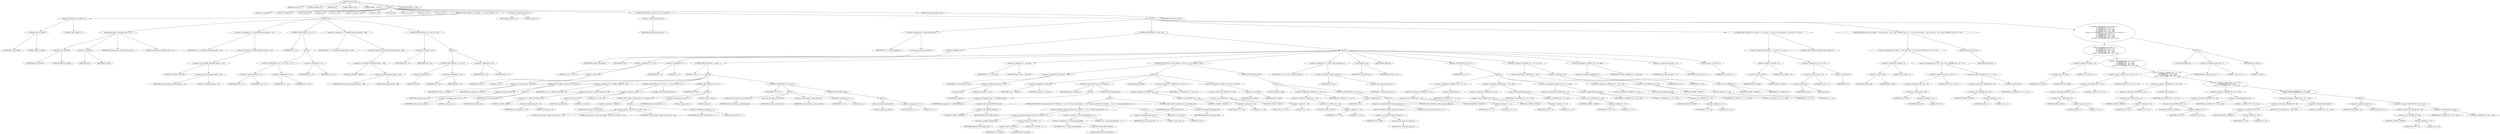 digraph cache_insert {  
"1000112" [label = "(METHOD,cache_insert)" ]
"1000113" [label = "(PARAM,const char *a1)" ]
"1000114" [label = "(PARAM,_DWORD *a2)" ]
"1000115" [label = "(PARAM,int a3)" ]
"1000116" [label = "(PARAM,unsigned int a4)" ]
"1000117" [label = "(PARAM,unsigned __int16 a5)" ]
"1000118" [label = "(BLOCK,,)" ]
"1000119" [label = "(LOCAL,v5: unsigned int)" ]
"1000120" [label = "(LOCAL,v6: unsigned int)" ]
"1000121" [label = "(LOCAL,result: int)" ]
"1000122" [label = "(LOCAL,v8: int)" ]
"1000123" [label = "(LOCAL,v9: int)" ]
"1000124" [label = "(LOCAL,v10: unsigned __int16)" ]
"1000125" [label = "(LOCAL,v11: int)" ]
"1000126" [label = "(LOCAL,v12: int)" ]
"1000127" [label = "(LOCAL,v13: char *)" ]
"1000128" [label = "(LOCAL,v14: char)" ]
"1000129" [label = "(LOCAL,v15: int)" ]
"1000130" [label = "(CONTROL_STRUCTURE,if ( (a5 & 0x980) != 0 ),if ( (a5 & 0x980) != 0 ))" ]
"1000131" [label = "(<operator>.notEquals,(a5 & 0x980) != 0)" ]
"1000132" [label = "(<operator>.and,a5 & 0x980)" ]
"1000133" [label = "(IDENTIFIER,a5,a5 & 0x980)" ]
"1000134" [label = "(LITERAL,0x980,a5 & 0x980)" ]
"1000135" [label = "(LITERAL,0,(a5 & 0x980) != 0)" ]
"1000136" [label = "(BLOCK,,)" ]
"1000137" [label = "(log_query,log_query(a5 | 0x10000, (int)a1, a2, 0))" ]
"1000138" [label = "(<operator>.or,a5 | 0x10000)" ]
"1000139" [label = "(IDENTIFIER,a5,a5 | 0x10000)" ]
"1000140" [label = "(LITERAL,0x10000,a5 | 0x10000)" ]
"1000141" [label = "(<operator>.cast,(int)a1)" ]
"1000142" [label = "(UNKNOWN,int,int)" ]
"1000143" [label = "(IDENTIFIER,a1,(int)a1)" ]
"1000144" [label = "(IDENTIFIER,a2,log_query(a5 | 0x10000, (int)a1, a2, 0))" ]
"1000145" [label = "(LITERAL,0,log_query(a5 | 0x10000, (int)a1, a2, 0))" ]
"1000146" [label = "(<operator>.assignment,v5 = *(_DWORD *)(dnsmasq_daemon + 252))" ]
"1000147" [label = "(IDENTIFIER,v5,v5 = *(_DWORD *)(dnsmasq_daemon + 252))" ]
"1000148" [label = "(<operator>.indirection,*(_DWORD *)(dnsmasq_daemon + 252))" ]
"1000149" [label = "(<operator>.cast,(_DWORD *)(dnsmasq_daemon + 252))" ]
"1000150" [label = "(UNKNOWN,_DWORD *,_DWORD *)" ]
"1000151" [label = "(<operator>.addition,dnsmasq_daemon + 252)" ]
"1000152" [label = "(IDENTIFIER,dnsmasq_daemon,dnsmasq_daemon + 252)" ]
"1000153" [label = "(LITERAL,252,dnsmasq_daemon + 252)" ]
"1000154" [label = "(CONTROL_STRUCTURE,if ( v5 ),if ( v5 ))" ]
"1000155" [label = "(IDENTIFIER,v5,if ( v5 ))" ]
"1000156" [label = "(BLOCK,,)" ]
"1000157" [label = "(CONTROL_STRUCTURE,if ( a4 <= v5 ),if ( a4 <= v5 ))" ]
"1000158" [label = "(<operator>.lessEqualsThan,a4 <= v5)" ]
"1000159" [label = "(IDENTIFIER,a4,a4 <= v5)" ]
"1000160" [label = "(IDENTIFIER,v5,a4 <= v5)" ]
"1000161" [label = "(<operator>.assignment,v5 = a4)" ]
"1000162" [label = "(IDENTIFIER,v5,v5 = a4)" ]
"1000163" [label = "(IDENTIFIER,a4,v5 = a4)" ]
"1000164" [label = "(<operator>.assignment,a4 = v5)" ]
"1000165" [label = "(IDENTIFIER,a4,a4 = v5)" ]
"1000166" [label = "(IDENTIFIER,v5,a4 = v5)" ]
"1000167" [label = "(<operator>.assignment,v6 = *(_DWORD *)(dnsmasq_daemon + 248))" ]
"1000168" [label = "(IDENTIFIER,v6,v6 = *(_DWORD *)(dnsmasq_daemon + 248))" ]
"1000169" [label = "(<operator>.indirection,*(_DWORD *)(dnsmasq_daemon + 248))" ]
"1000170" [label = "(<operator>.cast,(_DWORD *)(dnsmasq_daemon + 248))" ]
"1000171" [label = "(UNKNOWN,_DWORD *,_DWORD *)" ]
"1000172" [label = "(<operator>.addition,dnsmasq_daemon + 248)" ]
"1000173" [label = "(IDENTIFIER,dnsmasq_daemon,dnsmasq_daemon + 248)" ]
"1000174" [label = "(LITERAL,248,dnsmasq_daemon + 248)" ]
"1000175" [label = "(CONTROL_STRUCTURE,if ( a4 < v6 ),if ( a4 < v6 ))" ]
"1000176" [label = "(<operator>.lessThan,a4 < v6)" ]
"1000177" [label = "(IDENTIFIER,a4,a4 < v6)" ]
"1000178" [label = "(IDENTIFIER,v6,a4 < v6)" ]
"1000179" [label = "(BLOCK,,)" ]
"1000180" [label = "(CONTROL_STRUCTURE,if ( !v6 ),if ( !v6 ))" ]
"1000181" [label = "(<operator>.logicalNot,!v6)" ]
"1000182" [label = "(IDENTIFIER,v6,!v6)" ]
"1000183" [label = "(<operator>.assignment,v6 = a4)" ]
"1000184" [label = "(IDENTIFIER,v6,v6 = a4)" ]
"1000185" [label = "(IDENTIFIER,a4,v6 = a4)" ]
"1000186" [label = "(<operator>.assignment,a4 = v6)" ]
"1000187" [label = "(IDENTIFIER,a4,a4 = v6)" ]
"1000188" [label = "(IDENTIFIER,v6,a4 = v6)" ]
"1000189" [label = "(<operator>.assignment,result = 0)" ]
"1000190" [label = "(IDENTIFIER,result,result = 0)" ]
"1000191" [label = "(LITERAL,0,result = 0)" ]
"1000192" [label = "(CONTROL_STRUCTURE,if ( !insert_error ),if ( !insert_error ))" ]
"1000193" [label = "(<operator>.logicalNot,!insert_error)" ]
"1000194" [label = "(IDENTIFIER,insert_error,!insert_error)" ]
"1000195" [label = "(BLOCK,,)" ]
"1000196" [label = "(<operator>.assignment,v8 = cache_scan_free(a5))" ]
"1000197" [label = "(IDENTIFIER,v8,v8 = cache_scan_free(a5))" ]
"1000198" [label = "(cache_scan_free,cache_scan_free(a5))" ]
"1000199" [label = "(IDENTIFIER,a5,cache_scan_free(a5))" ]
"1000200" [label = "(CONTROL_STRUCTURE,if ( !v8 ),if ( !v8 ))" ]
"1000201" [label = "(<operator>.logicalNot,!v8)" ]
"1000202" [label = "(IDENTIFIER,v8,!v8)" ]
"1000203" [label = "(BLOCK,,)" ]
"1000204" [label = "(<operator>.assignment,v15 = a5 & 4)" ]
"1000205" [label = "(IDENTIFIER,v15,v15 = a5 & 4)" ]
"1000206" [label = "(<operator>.and,a5 & 4)" ]
"1000207" [label = "(IDENTIFIER,a5,a5 & 4)" ]
"1000208" [label = "(LITERAL,4,a5 & 4)" ]
"1000209" [label = "(<operator>.assignment,v9 = 0)" ]
"1000210" [label = "(IDENTIFIER,v9,v9 = 0)" ]
"1000211" [label = "(LITERAL,0,v9 = 0)" ]
"1000212" [label = "(CONTROL_STRUCTURE,while ( 1 ),while ( 1 ))" ]
"1000213" [label = "(LITERAL,1,while ( 1 ))" ]
"1000214" [label = "(BLOCK,,)" ]
"1000215" [label = "(<operator>.assignment,result = cache_tail)" ]
"1000216" [label = "(IDENTIFIER,result,result = cache_tail)" ]
"1000217" [label = "(IDENTIFIER,cache_tail,result = cache_tail)" ]
"1000218" [label = "(CONTROL_STRUCTURE,if ( !cache_tail ),if ( !cache_tail ))" ]
"1000219" [label = "(<operator>.logicalNot,!cache_tail)" ]
"1000220" [label = "(IDENTIFIER,cache_tail,!cache_tail)" ]
"1000221" [label = "(BLOCK,,)" ]
"1000222" [label = "(<operator>.assignment,insert_error = 1)" ]
"1000223" [label = "(IDENTIFIER,insert_error,insert_error = 1)" ]
"1000224" [label = "(LITERAL,1,insert_error = 1)" ]
"1000225" [label = "(RETURN,return result;,return result;)" ]
"1000226" [label = "(IDENTIFIER,result,return result;)" ]
"1000227" [label = "(<operator>.assignment,v10 = *(_WORD *)(cache_tail + 36))" ]
"1000228" [label = "(IDENTIFIER,v10,v10 = *(_WORD *)(cache_tail + 36))" ]
"1000229" [label = "(<operator>.indirection,*(_WORD *)(cache_tail + 36))" ]
"1000230" [label = "(<operator>.cast,(_WORD *)(cache_tail + 36))" ]
"1000231" [label = "(UNKNOWN,_WORD *,_WORD *)" ]
"1000232" [label = "(<operator>.addition,cache_tail + 36)" ]
"1000233" [label = "(IDENTIFIER,cache_tail,cache_tail + 36)" ]
"1000234" [label = "(LITERAL,36,cache_tail + 36)" ]
"1000235" [label = "(CONTROL_STRUCTURE,if ( (v10 & 0xC) == 0 ),if ( (v10 & 0xC) == 0 ))" ]
"1000236" [label = "(<operator>.equals,(v10 & 0xC) == 0)" ]
"1000237" [label = "(<operator>.and,v10 & 0xC)" ]
"1000238" [label = "(IDENTIFIER,v10,v10 & 0xC)" ]
"1000239" [label = "(LITERAL,0xC,v10 & 0xC)" ]
"1000240" [label = "(LITERAL,0,(v10 & 0xC) == 0)" ]
"1000241" [label = "(CONTROL_STRUCTURE,break;,break;)" ]
"1000242" [label = "(CONTROL_STRUCTURE,if ( v9 ),if ( v9 ))" ]
"1000243" [label = "(IDENTIFIER,v9,if ( v9 ))" ]
"1000244" [label = "(BLOCK,,)" ]
"1000245" [label = "(CONTROL_STRUCTURE,if ( !warned_8375 ),if ( !warned_8375 ))" ]
"1000246" [label = "(<operator>.logicalNot,!warned_8375)" ]
"1000247" [label = "(IDENTIFIER,warned_8375,!warned_8375)" ]
"1000248" [label = "(BLOCK,,)" ]
"1000249" [label = "(my_syslog,my_syslog(3, \"Internal error in cache.\", v14))" ]
"1000250" [label = "(LITERAL,3,my_syslog(3, \"Internal error in cache.\", v14))" ]
"1000251" [label = "(LITERAL,\"Internal error in cache.\",my_syslog(3, \"Internal error in cache.\", v14))" ]
"1000252" [label = "(IDENTIFIER,v14,my_syslog(3, \"Internal error in cache.\", v14))" ]
"1000253" [label = "(<operator>.assignment,warned_8375 = 1)" ]
"1000254" [label = "(IDENTIFIER,warned_8375,warned_8375 = 1)" ]
"1000255" [label = "(LITERAL,1,warned_8375 = 1)" ]
"1000256" [label = "(<operator>.assignment,insert_error = 1)" ]
"1000257" [label = "(IDENTIFIER,insert_error,insert_error = 1)" ]
"1000258" [label = "(LITERAL,1,insert_error = 1)" ]
"1000259" [label = "(RETURN,return 0;,return 0;)" ]
"1000260" [label = "(LITERAL,0,return 0;)" ]
"1000261" [label = "(CONTROL_STRUCTURE,if ( v15 ),if ( v15 ))" ]
"1000262" [label = "(IDENTIFIER,v15,if ( v15 ))" ]
"1000263" [label = "(BLOCK,,)" ]
"1000264" [label = "(cache_get_name,cache_get_name(cache_tail))" ]
"1000265" [label = "(IDENTIFIER,cache_tail,cache_get_name(cache_tail))" ]
"1000266" [label = "(cache_scan_free,cache_scan_free(v10))" ]
"1000267" [label = "(IDENTIFIER,v10,cache_scan_free(v10))" ]
"1000268" [label = "(<operator>.preIncrement,++cache_live_freed)" ]
"1000269" [label = "(IDENTIFIER,cache_live_freed,++cache_live_freed)" ]
"1000270" [label = "(<operator>.assignment,v9 = 1)" ]
"1000271" [label = "(IDENTIFIER,v9,v9 = 1)" ]
"1000272" [label = "(LITERAL,1,v9 = 1)" ]
"1000273" [label = "(CONTROL_STRUCTURE,else,else)" ]
"1000274" [label = "(BLOCK,,)" ]
"1000275" [label = "(cache_scan_free,cache_scan_free(0))" ]
"1000276" [label = "(LITERAL,0,cache_scan_free(0))" ]
"1000277" [label = "(<operator>.assignment,v15 = 1)" ]
"1000278" [label = "(IDENTIFIER,v15,v15 = 1)" ]
"1000279" [label = "(LITERAL,1,v15 = 1)" ]
"1000280" [label = "(<operator>.assignment,v11 = cache_tail)" ]
"1000281" [label = "(IDENTIFIER,v11,v11 = cache_tail)" ]
"1000282" [label = "(IDENTIFIER,cache_tail,v11 = cache_tail)" ]
"1000283" [label = "(CONTROL_STRUCTURE,if ( a1 && strlen(a1) > 0x31 ),if ( a1 && strlen(a1) > 0x31 ))" ]
"1000284" [label = "(<operator>.logicalAnd,a1 && strlen(a1) > 0x31)" ]
"1000285" [label = "(IDENTIFIER,a1,a1 && strlen(a1) > 0x31)" ]
"1000286" [label = "(<operator>.greaterThan,strlen(a1) > 0x31)" ]
"1000287" [label = "(strlen,strlen(a1))" ]
"1000288" [label = "(IDENTIFIER,a1,strlen(a1))" ]
"1000289" [label = "(LITERAL,0x31,strlen(a1) > 0x31)" ]
"1000290" [label = "(BLOCK,,)" ]
"1000291" [label = "(<operator>.assignment,v12 = big_free)" ]
"1000292" [label = "(IDENTIFIER,v12,v12 = big_free)" ]
"1000293" [label = "(IDENTIFIER,big_free,v12 = big_free)" ]
"1000294" [label = "(CONTROL_STRUCTURE,if ( big_free ),if ( big_free ))" ]
"1000295" [label = "(IDENTIFIER,big_free,if ( big_free ))" ]
"1000296" [label = "(BLOCK,,)" ]
"1000297" [label = "(<operator>.assignment,big_free = *(_DWORD *)big_free)" ]
"1000298" [label = "(IDENTIFIER,big_free,big_free = *(_DWORD *)big_free)" ]
"1000299" [label = "(<operator>.indirection,*(_DWORD *)big_free)" ]
"1000300" [label = "(<operator>.cast,(_DWORD *)big_free)" ]
"1000301" [label = "(UNKNOWN,_DWORD *,_DWORD *)" ]
"1000302" [label = "(IDENTIFIER,big_free,(_DWORD *)big_free)" ]
"1000303" [label = "(CONTROL_STRUCTURE,else,else)" ]
"1000304" [label = "(BLOCK,,)" ]
"1000305" [label = "(CONTROL_STRUCTURE,if ( !bignames_left && (a5 & 0x5000) == 0 || (v12 = whine_malloc(0x404u)) == 0 ),if ( !bignames_left && (a5 & 0x5000) == 0 || (v12 = whine_malloc(0x404u)) == 0 ))" ]
"1000306" [label = "(<operator>.logicalOr,!bignames_left && (a5 & 0x5000) == 0 || (v12 = whine_malloc(0x404u)) == 0)" ]
"1000307" [label = "(<operator>.logicalAnd,!bignames_left && (a5 & 0x5000) == 0)" ]
"1000308" [label = "(<operator>.logicalNot,!bignames_left)" ]
"1000309" [label = "(IDENTIFIER,bignames_left,!bignames_left)" ]
"1000310" [label = "(<operator>.equals,(a5 & 0x5000) == 0)" ]
"1000311" [label = "(<operator>.and,a5 & 0x5000)" ]
"1000312" [label = "(IDENTIFIER,a5,a5 & 0x5000)" ]
"1000313" [label = "(LITERAL,0x5000,a5 & 0x5000)" ]
"1000314" [label = "(LITERAL,0,(a5 & 0x5000) == 0)" ]
"1000315" [label = "(<operator>.equals,(v12 = whine_malloc(0x404u)) == 0)" ]
"1000316" [label = "(<operator>.assignment,v12 = whine_malloc(0x404u))" ]
"1000317" [label = "(IDENTIFIER,v12,v12 = whine_malloc(0x404u))" ]
"1000318" [label = "(whine_malloc,whine_malloc(0x404u))" ]
"1000319" [label = "(LITERAL,0x404u,whine_malloc(0x404u))" ]
"1000320" [label = "(LITERAL,0,(v12 = whine_malloc(0x404u)) == 0)" ]
"1000321" [label = "(BLOCK,,)" ]
"1000322" [label = "(<operator>.assignment,insert_error = 1)" ]
"1000323" [label = "(IDENTIFIER,insert_error,insert_error = 1)" ]
"1000324" [label = "(LITERAL,1,insert_error = 1)" ]
"1000325" [label = "(RETURN,return 0;,return 0;)" ]
"1000326" [label = "(LITERAL,0,return 0;)" ]
"1000327" [label = "(CONTROL_STRUCTURE,if ( bignames_left ),if ( bignames_left ))" ]
"1000328" [label = "(IDENTIFIER,bignames_left,if ( bignames_left ))" ]
"1000329" [label = "(<operator>.preDecrement,--bignames_left)" ]
"1000330" [label = "(IDENTIFIER,bignames_left,--bignames_left)" ]
"1000331" [label = "(cache_unlink,cache_unlink())" ]
"1000332" [label = "(<operator>.assignment,*(_DWORD *)(v11 + 40) = v12)" ]
"1000333" [label = "(<operator>.indirection,*(_DWORD *)(v11 + 40))" ]
"1000334" [label = "(<operator>.cast,(_DWORD *)(v11 + 40))" ]
"1000335" [label = "(UNKNOWN,_DWORD *,_DWORD *)" ]
"1000336" [label = "(<operator>.addition,v11 + 40)" ]
"1000337" [label = "(IDENTIFIER,v11,v11 + 40)" ]
"1000338" [label = "(LITERAL,40,v11 + 40)" ]
"1000339" [label = "(IDENTIFIER,v12,*(_DWORD *)(v11 + 40) = v12)" ]
"1000340" [label = "(<operator>.assignment,*(_WORD *)(v11 + 36) = a5 | 0x200)" ]
"1000341" [label = "(<operator>.indirection,*(_WORD *)(v11 + 36))" ]
"1000342" [label = "(<operator>.cast,(_WORD *)(v11 + 36))" ]
"1000343" [label = "(UNKNOWN,_WORD *,_WORD *)" ]
"1000344" [label = "(<operator>.addition,v11 + 36)" ]
"1000345" [label = "(IDENTIFIER,v11,v11 + 36)" ]
"1000346" [label = "(LITERAL,36,v11 + 36)" ]
"1000347" [label = "(<operator>.or,a5 | 0x200)" ]
"1000348" [label = "(IDENTIFIER,a5,a5 | 0x200)" ]
"1000349" [label = "(LITERAL,0x200,a5 | 0x200)" ]
"1000350" [label = "(CONTROL_STRUCTURE,else,else)" ]
"1000351" [label = "(BLOCK,,)" ]
"1000352" [label = "(cache_unlink,cache_unlink())" ]
"1000353" [label = "(<operator>.assignment,*(_WORD *)(v11 + 36) = a5)" ]
"1000354" [label = "(<operator>.indirection,*(_WORD *)(v11 + 36))" ]
"1000355" [label = "(<operator>.cast,(_WORD *)(v11 + 36))" ]
"1000356" [label = "(UNKNOWN,_WORD *,_WORD *)" ]
"1000357" [label = "(<operator>.addition,v11 + 36)" ]
"1000358" [label = "(IDENTIFIER,v11,v11 + 36)" ]
"1000359" [label = "(LITERAL,36,v11 + 36)" ]
"1000360" [label = "(IDENTIFIER,a5,*(_WORD *)(v11 + 36) = a5)" ]
"1000361" [label = "(CONTROL_STRUCTURE,if ( !a1 ),if ( !a1 ))" ]
"1000362" [label = "(<operator>.logicalNot,!a1)" ]
"1000363" [label = "(IDENTIFIER,a1,!a1)" ]
"1000364" [label = "(BLOCK,,)" ]
"1000365" [label = "(<operator>.assignment,*(_BYTE *)cache_get_name(v11) = 0)" ]
"1000366" [label = "(<operator>.indirection,*(_BYTE *)cache_get_name(v11))" ]
"1000367" [label = "(<operator>.cast,(_BYTE *)cache_get_name(v11))" ]
"1000368" [label = "(UNKNOWN,_BYTE *,_BYTE *)" ]
"1000369" [label = "(cache_get_name,cache_get_name(v11))" ]
"1000370" [label = "(IDENTIFIER,v11,cache_get_name(v11))" ]
"1000371" [label = "(LITERAL,0,*(_BYTE *)cache_get_name(v11) = 0)" ]
"1000372" [label = "(CONTROL_STRUCTURE,goto LABEL_48;,goto LABEL_48;)" ]
"1000373" [label = "(<operator>.assignment,v13 = (char *)cache_get_name(v11))" ]
"1000374" [label = "(IDENTIFIER,v13,v13 = (char *)cache_get_name(v11))" ]
"1000375" [label = "(<operator>.cast,(char *)cache_get_name(v11))" ]
"1000376" [label = "(UNKNOWN,char *,char *)" ]
"1000377" [label = "(cache_get_name,cache_get_name(v11))" ]
"1000378" [label = "(IDENTIFIER,v11,cache_get_name(v11))" ]
"1000379" [label = "(strcpy,strcpy(v13, a1))" ]
"1000380" [label = "(IDENTIFIER,v13,strcpy(v13, a1))" ]
"1000381" [label = "(IDENTIFIER,a1,strcpy(v13, a1))" ]
"1000382" [label = "(JUMP_TARGET,LABEL_48)" ]
"1000383" [label = "(CONTROL_STRUCTURE,if ( a2 ),if ( a2 ))" ]
"1000384" [label = "(IDENTIFIER,a2,if ( a2 ))" ]
"1000385" [label = "(BLOCK,,)" ]
"1000386" [label = "(<operator>.assignment,*(_DWORD *)(v11 + 12) = *a2)" ]
"1000387" [label = "(<operator>.indirection,*(_DWORD *)(v11 + 12))" ]
"1000388" [label = "(<operator>.cast,(_DWORD *)(v11 + 12))" ]
"1000389" [label = "(UNKNOWN,_DWORD *,_DWORD *)" ]
"1000390" [label = "(<operator>.addition,v11 + 12)" ]
"1000391" [label = "(IDENTIFIER,v11,v11 + 12)" ]
"1000392" [label = "(LITERAL,12,v11 + 12)" ]
"1000393" [label = "(<operator>.indirection,*a2)" ]
"1000394" [label = "(IDENTIFIER,a2,*(_DWORD *)(v11 + 12) = *a2)" ]
"1000395" [label = "(<operator>.assignment,*(_DWORD *)(v11 + 16) = a2[1])" ]
"1000396" [label = "(<operator>.indirection,*(_DWORD *)(v11 + 16))" ]
"1000397" [label = "(<operator>.cast,(_DWORD *)(v11 + 16))" ]
"1000398" [label = "(UNKNOWN,_DWORD *,_DWORD *)" ]
"1000399" [label = "(<operator>.addition,v11 + 16)" ]
"1000400" [label = "(IDENTIFIER,v11,v11 + 16)" ]
"1000401" [label = "(LITERAL,16,v11 + 16)" ]
"1000402" [label = "(<operator>.indirectIndexAccess,a2[1])" ]
"1000403" [label = "(IDENTIFIER,a2,*(_DWORD *)(v11 + 16) = a2[1])" ]
"1000404" [label = "(LITERAL,1,*(_DWORD *)(v11 + 16) = a2[1])" ]
"1000405" [label = "(<operator>.assignment,*(_DWORD *)(v11 + 20) = a2[2])" ]
"1000406" [label = "(<operator>.indirection,*(_DWORD *)(v11 + 20))" ]
"1000407" [label = "(<operator>.cast,(_DWORD *)(v11 + 20))" ]
"1000408" [label = "(UNKNOWN,_DWORD *,_DWORD *)" ]
"1000409" [label = "(<operator>.addition,v11 + 20)" ]
"1000410" [label = "(IDENTIFIER,v11,v11 + 20)" ]
"1000411" [label = "(LITERAL,20,v11 + 20)" ]
"1000412" [label = "(<operator>.indirectIndexAccess,a2[2])" ]
"1000413" [label = "(IDENTIFIER,a2,*(_DWORD *)(v11 + 20) = a2[2])" ]
"1000414" [label = "(LITERAL,2,*(_DWORD *)(v11 + 20) = a2[2])" ]
"1000415" [label = "(<operator>.assignment,*(_DWORD *)(v11 + 24) = a2[3])" ]
"1000416" [label = "(<operator>.indirection,*(_DWORD *)(v11 + 24))" ]
"1000417" [label = "(<operator>.cast,(_DWORD *)(v11 + 24))" ]
"1000418" [label = "(UNKNOWN,_DWORD *,_DWORD *)" ]
"1000419" [label = "(<operator>.addition,v11 + 24)" ]
"1000420" [label = "(IDENTIFIER,v11,v11 + 24)" ]
"1000421" [label = "(LITERAL,24,v11 + 24)" ]
"1000422" [label = "(<operator>.indirectIndexAccess,a2[3])" ]
"1000423" [label = "(IDENTIFIER,a2,*(_DWORD *)(v11 + 24) = a2[3])" ]
"1000424" [label = "(LITERAL,3,*(_DWORD *)(v11 + 24) = a2[3])" ]
"1000425" [label = "(<operator>.assignment,*(_DWORD *)(v11 + 28) = a3 + a4)" ]
"1000426" [label = "(<operator>.indirection,*(_DWORD *)(v11 + 28))" ]
"1000427" [label = "(<operator>.cast,(_DWORD *)(v11 + 28))" ]
"1000428" [label = "(UNKNOWN,_DWORD *,_DWORD *)" ]
"1000429" [label = "(<operator>.addition,v11 + 28)" ]
"1000430" [label = "(IDENTIFIER,v11,v11 + 28)" ]
"1000431" [label = "(LITERAL,28,v11 + 28)" ]
"1000432" [label = "(<operator>.addition,a3 + a4)" ]
"1000433" [label = "(IDENTIFIER,a3,a3 + a4)" ]
"1000434" [label = "(IDENTIFIER,a4,a3 + a4)" ]
"1000435" [label = "(<operator>.assignment,*(_DWORD *)v11 = new_chain)" ]
"1000436" [label = "(<operator>.indirection,*(_DWORD *)v11)" ]
"1000437" [label = "(<operator>.cast,(_DWORD *)v11)" ]
"1000438" [label = "(UNKNOWN,_DWORD *,_DWORD *)" ]
"1000439" [label = "(IDENTIFIER,v11,(_DWORD *)v11)" ]
"1000440" [label = "(IDENTIFIER,new_chain,*(_DWORD *)v11 = new_chain)" ]
"1000441" [label = "(<operator>.assignment,new_chain = v11)" ]
"1000442" [label = "(IDENTIFIER,new_chain,new_chain = v11)" ]
"1000443" [label = "(IDENTIFIER,v11,new_chain = v11)" ]
"1000444" [label = "(RETURN,return v11;,return v11;)" ]
"1000445" [label = "(IDENTIFIER,v11,return v11;)" ]
"1000446" [label = "(CONTROL_STRUCTURE,if ( (a5 & 0x180) == 0 || (a5 & 8) == 0 || !a2 ),if ( (a5 & 0x180) == 0 || (a5 & 8) == 0 || !a2 ))" ]
"1000447" [label = "(<operator>.logicalOr,(a5 & 0x180) == 0 || (a5 & 8) == 0 || !a2)" ]
"1000448" [label = "(<operator>.equals,(a5 & 0x180) == 0)" ]
"1000449" [label = "(<operator>.and,a5 & 0x180)" ]
"1000450" [label = "(IDENTIFIER,a5,a5 & 0x180)" ]
"1000451" [label = "(LITERAL,0x180,a5 & 0x180)" ]
"1000452" [label = "(LITERAL,0,(a5 & 0x180) == 0)" ]
"1000453" [label = "(<operator>.logicalOr,(a5 & 8) == 0 || !a2)" ]
"1000454" [label = "(<operator>.equals,(a5 & 8) == 0)" ]
"1000455" [label = "(<operator>.and,a5 & 8)" ]
"1000456" [label = "(IDENTIFIER,a5,a5 & 8)" ]
"1000457" [label = "(LITERAL,8,a5 & 8)" ]
"1000458" [label = "(LITERAL,0,(a5 & 8) == 0)" ]
"1000459" [label = "(<operator>.logicalNot,!a2)" ]
"1000460" [label = "(IDENTIFIER,a2,!a2)" ]
"1000461" [label = "(CONTROL_STRUCTURE,goto LABEL_25;,goto LABEL_25;)" ]
"1000462" [label = "(CONTROL_STRUCTURE,if ( (a5 & 0x80) != 0 && *(char *)(v8 + 36) < 0 && *(_DWORD *)(v8 + 12) == *a2 ),if ( (a5 & 0x80) != 0 && *(char *)(v8 + 36) < 0 && *(_DWORD *)(v8 + 12) == *a2 ))" ]
"1000463" [label = "(<operator>.logicalAnd,(a5 & 0x80) != 0 && *(char *)(v8 + 36) < 0 && *(_DWORD *)(v8 + 12) == *a2)" ]
"1000464" [label = "(<operator>.notEquals,(a5 & 0x80) != 0)" ]
"1000465" [label = "(<operator>.and,a5 & 0x80)" ]
"1000466" [label = "(IDENTIFIER,a5,a5 & 0x80)" ]
"1000467" [label = "(LITERAL,0x80,a5 & 0x80)" ]
"1000468" [label = "(LITERAL,0,(a5 & 0x80) != 0)" ]
"1000469" [label = "(<operator>.logicalAnd,*(char *)(v8 + 36) < 0 && *(_DWORD *)(v8 + 12) == *a2)" ]
"1000470" [label = "(<operator>.lessThan,*(char *)(v8 + 36) < 0)" ]
"1000471" [label = "(<operator>.indirection,*(char *)(v8 + 36))" ]
"1000472" [label = "(<operator>.cast,(char *)(v8 + 36))" ]
"1000473" [label = "(UNKNOWN,char *,char *)" ]
"1000474" [label = "(<operator>.addition,v8 + 36)" ]
"1000475" [label = "(IDENTIFIER,v8,v8 + 36)" ]
"1000476" [label = "(LITERAL,36,v8 + 36)" ]
"1000477" [label = "(LITERAL,0,*(char *)(v8 + 36) < 0)" ]
"1000478" [label = "(<operator>.equals,*(_DWORD *)(v8 + 12) == *a2)" ]
"1000479" [label = "(<operator>.indirection,*(_DWORD *)(v8 + 12))" ]
"1000480" [label = "(<operator>.cast,(_DWORD *)(v8 + 12))" ]
"1000481" [label = "(UNKNOWN,_DWORD *,_DWORD *)" ]
"1000482" [label = "(<operator>.addition,v8 + 12)" ]
"1000483" [label = "(IDENTIFIER,v8,v8 + 12)" ]
"1000484" [label = "(LITERAL,12,v8 + 12)" ]
"1000485" [label = "(<operator>.indirection,*a2)" ]
"1000486" [label = "(IDENTIFIER,a2,*(_DWORD *)(v8 + 12) == *a2)" ]
"1000487" [label = "(RETURN,return v8;,return v8;)" ]
"1000488" [label = "(IDENTIFIER,v8,return v8;)" ]
"1000489" [label = "(CONTROL_STRUCTURE,if ( (a5 & 0x100) == 0\n      || (*(_BYTE *)(v8 + 37) & 1) == 0\n      || *(_DWORD *)(v8 + 12) != *a2\n      || *(_DWORD *)(v8 + 16) != a2[1]\n      || *(_DWORD *)(v8 + 20) != a2[2]\n      || (result = v8, *(_DWORD *)(v8 + 24) != a2[3]) ),if ( (a5 & 0x100) == 0\n      || (*(_BYTE *)(v8 + 37) & 1) == 0\n      || *(_DWORD *)(v8 + 12) != *a2\n      || *(_DWORD *)(v8 + 16) != a2[1]\n      || *(_DWORD *)(v8 + 20) != a2[2]\n      || (result = v8, *(_DWORD *)(v8 + 24) != a2[3]) ))" ]
"1000490" [label = "(<operator>.logicalOr,(a5 & 0x100) == 0\n      || (*(_BYTE *)(v8 + 37) & 1) == 0\n      || *(_DWORD *)(v8 + 12) != *a2\n      || *(_DWORD *)(v8 + 16) != a2[1]\n      || *(_DWORD *)(v8 + 20) != a2[2]\n      || (result = v8, *(_DWORD *)(v8 + 24) != a2[3]))" ]
"1000491" [label = "(<operator>.equals,(a5 & 0x100) == 0)" ]
"1000492" [label = "(<operator>.and,a5 & 0x100)" ]
"1000493" [label = "(IDENTIFIER,a5,a5 & 0x100)" ]
"1000494" [label = "(LITERAL,0x100,a5 & 0x100)" ]
"1000495" [label = "(LITERAL,0,(a5 & 0x100) == 0)" ]
"1000496" [label = "(<operator>.logicalOr,(*(_BYTE *)(v8 + 37) & 1) == 0\n      || *(_DWORD *)(v8 + 12) != *a2\n      || *(_DWORD *)(v8 + 16) != a2[1]\n      || *(_DWORD *)(v8 + 20) != a2[2]\n      || (result = v8, *(_DWORD *)(v8 + 24) != a2[3]))" ]
"1000497" [label = "(<operator>.equals,(*(_BYTE *)(v8 + 37) & 1) == 0)" ]
"1000498" [label = "(<operator>.and,*(_BYTE *)(v8 + 37) & 1)" ]
"1000499" [label = "(<operator>.indirection,*(_BYTE *)(v8 + 37))" ]
"1000500" [label = "(<operator>.cast,(_BYTE *)(v8 + 37))" ]
"1000501" [label = "(UNKNOWN,_BYTE *,_BYTE *)" ]
"1000502" [label = "(<operator>.addition,v8 + 37)" ]
"1000503" [label = "(IDENTIFIER,v8,v8 + 37)" ]
"1000504" [label = "(LITERAL,37,v8 + 37)" ]
"1000505" [label = "(LITERAL,1,*(_BYTE *)(v8 + 37) & 1)" ]
"1000506" [label = "(LITERAL,0,(*(_BYTE *)(v8 + 37) & 1) == 0)" ]
"1000507" [label = "(<operator>.logicalOr,*(_DWORD *)(v8 + 12) != *a2\n      || *(_DWORD *)(v8 + 16) != a2[1]\n      || *(_DWORD *)(v8 + 20) != a2[2]\n      || (result = v8, *(_DWORD *)(v8 + 24) != a2[3]))" ]
"1000508" [label = "(<operator>.notEquals,*(_DWORD *)(v8 + 12) != *a2)" ]
"1000509" [label = "(<operator>.indirection,*(_DWORD *)(v8 + 12))" ]
"1000510" [label = "(<operator>.cast,(_DWORD *)(v8 + 12))" ]
"1000511" [label = "(UNKNOWN,_DWORD *,_DWORD *)" ]
"1000512" [label = "(<operator>.addition,v8 + 12)" ]
"1000513" [label = "(IDENTIFIER,v8,v8 + 12)" ]
"1000514" [label = "(LITERAL,12,v8 + 12)" ]
"1000515" [label = "(<operator>.indirection,*a2)" ]
"1000516" [label = "(IDENTIFIER,a2,*(_DWORD *)(v8 + 12) != *a2)" ]
"1000517" [label = "(<operator>.logicalOr,*(_DWORD *)(v8 + 16) != a2[1]\n      || *(_DWORD *)(v8 + 20) != a2[2]\n      || (result = v8, *(_DWORD *)(v8 + 24) != a2[3]))" ]
"1000518" [label = "(<operator>.notEquals,*(_DWORD *)(v8 + 16) != a2[1])" ]
"1000519" [label = "(<operator>.indirection,*(_DWORD *)(v8 + 16))" ]
"1000520" [label = "(<operator>.cast,(_DWORD *)(v8 + 16))" ]
"1000521" [label = "(UNKNOWN,_DWORD *,_DWORD *)" ]
"1000522" [label = "(<operator>.addition,v8 + 16)" ]
"1000523" [label = "(IDENTIFIER,v8,v8 + 16)" ]
"1000524" [label = "(LITERAL,16,v8 + 16)" ]
"1000525" [label = "(<operator>.indirectIndexAccess,a2[1])" ]
"1000526" [label = "(IDENTIFIER,a2,*(_DWORD *)(v8 + 16) != a2[1])" ]
"1000527" [label = "(LITERAL,1,*(_DWORD *)(v8 + 16) != a2[1])" ]
"1000528" [label = "(<operator>.logicalOr,*(_DWORD *)(v8 + 20) != a2[2]\n      || (result = v8, *(_DWORD *)(v8 + 24) != a2[3]))" ]
"1000529" [label = "(<operator>.notEquals,*(_DWORD *)(v8 + 20) != a2[2])" ]
"1000530" [label = "(<operator>.indirection,*(_DWORD *)(v8 + 20))" ]
"1000531" [label = "(<operator>.cast,(_DWORD *)(v8 + 20))" ]
"1000532" [label = "(UNKNOWN,_DWORD *,_DWORD *)" ]
"1000533" [label = "(<operator>.addition,v8 + 20)" ]
"1000534" [label = "(IDENTIFIER,v8,v8 + 20)" ]
"1000535" [label = "(LITERAL,20,v8 + 20)" ]
"1000536" [label = "(<operator>.indirectIndexAccess,a2[2])" ]
"1000537" [label = "(IDENTIFIER,a2,*(_DWORD *)(v8 + 20) != a2[2])" ]
"1000538" [label = "(LITERAL,2,*(_DWORD *)(v8 + 20) != a2[2])" ]
"1000539" [label = "(BLOCK,,)" ]
"1000540" [label = "(<operator>.assignment,result = v8)" ]
"1000541" [label = "(IDENTIFIER,result,result = v8)" ]
"1000542" [label = "(IDENTIFIER,v8,result = v8)" ]
"1000543" [label = "(<operator>.notEquals,*(_DWORD *)(v8 + 24) != a2[3])" ]
"1000544" [label = "(<operator>.indirection,*(_DWORD *)(v8 + 24))" ]
"1000545" [label = "(<operator>.cast,(_DWORD *)(v8 + 24))" ]
"1000546" [label = "(UNKNOWN,_DWORD *,_DWORD *)" ]
"1000547" [label = "(<operator>.addition,v8 + 24)" ]
"1000548" [label = "(IDENTIFIER,v8,v8 + 24)" ]
"1000549" [label = "(LITERAL,24,v8 + 24)" ]
"1000550" [label = "(<operator>.indirectIndexAccess,a2[3])" ]
"1000551" [label = "(IDENTIFIER,a2,*(_DWORD *)(v8 + 24) != a2[3])" ]
"1000552" [label = "(LITERAL,3,*(_DWORD *)(v8 + 24) != a2[3])" ]
"1000553" [label = "(BLOCK,,)" ]
"1000554" [label = "(JUMP_TARGET,LABEL_25)" ]
"1000555" [label = "(<operator>.assignment,insert_error = 1)" ]
"1000556" [label = "(IDENTIFIER,insert_error,insert_error = 1)" ]
"1000557" [label = "(LITERAL,1,insert_error = 1)" ]
"1000558" [label = "(RETURN,return 0;,return 0;)" ]
"1000559" [label = "(LITERAL,0,return 0;)" ]
"1000560" [label = "(RETURN,return result;,return result;)" ]
"1000561" [label = "(IDENTIFIER,result,return result;)" ]
"1000562" [label = "(METHOD_RETURN,int __cdecl)" ]
  "1000112" -> "1000113" 
  "1000112" -> "1000114" 
  "1000112" -> "1000115" 
  "1000112" -> "1000116" 
  "1000112" -> "1000117" 
  "1000112" -> "1000118" 
  "1000112" -> "1000562" 
  "1000118" -> "1000119" 
  "1000118" -> "1000120" 
  "1000118" -> "1000121" 
  "1000118" -> "1000122" 
  "1000118" -> "1000123" 
  "1000118" -> "1000124" 
  "1000118" -> "1000125" 
  "1000118" -> "1000126" 
  "1000118" -> "1000127" 
  "1000118" -> "1000128" 
  "1000118" -> "1000129" 
  "1000118" -> "1000130" 
  "1000118" -> "1000189" 
  "1000118" -> "1000192" 
  "1000118" -> "1000560" 
  "1000130" -> "1000131" 
  "1000130" -> "1000136" 
  "1000131" -> "1000132" 
  "1000131" -> "1000135" 
  "1000132" -> "1000133" 
  "1000132" -> "1000134" 
  "1000136" -> "1000137" 
  "1000136" -> "1000146" 
  "1000136" -> "1000154" 
  "1000136" -> "1000167" 
  "1000136" -> "1000175" 
  "1000137" -> "1000138" 
  "1000137" -> "1000141" 
  "1000137" -> "1000144" 
  "1000137" -> "1000145" 
  "1000138" -> "1000139" 
  "1000138" -> "1000140" 
  "1000141" -> "1000142" 
  "1000141" -> "1000143" 
  "1000146" -> "1000147" 
  "1000146" -> "1000148" 
  "1000148" -> "1000149" 
  "1000149" -> "1000150" 
  "1000149" -> "1000151" 
  "1000151" -> "1000152" 
  "1000151" -> "1000153" 
  "1000154" -> "1000155" 
  "1000154" -> "1000156" 
  "1000156" -> "1000157" 
  "1000156" -> "1000164" 
  "1000157" -> "1000158" 
  "1000157" -> "1000161" 
  "1000158" -> "1000159" 
  "1000158" -> "1000160" 
  "1000161" -> "1000162" 
  "1000161" -> "1000163" 
  "1000164" -> "1000165" 
  "1000164" -> "1000166" 
  "1000167" -> "1000168" 
  "1000167" -> "1000169" 
  "1000169" -> "1000170" 
  "1000170" -> "1000171" 
  "1000170" -> "1000172" 
  "1000172" -> "1000173" 
  "1000172" -> "1000174" 
  "1000175" -> "1000176" 
  "1000175" -> "1000179" 
  "1000176" -> "1000177" 
  "1000176" -> "1000178" 
  "1000179" -> "1000180" 
  "1000179" -> "1000186" 
  "1000180" -> "1000181" 
  "1000180" -> "1000183" 
  "1000181" -> "1000182" 
  "1000183" -> "1000184" 
  "1000183" -> "1000185" 
  "1000186" -> "1000187" 
  "1000186" -> "1000188" 
  "1000189" -> "1000190" 
  "1000189" -> "1000191" 
  "1000192" -> "1000193" 
  "1000192" -> "1000195" 
  "1000193" -> "1000194" 
  "1000195" -> "1000196" 
  "1000195" -> "1000200" 
  "1000195" -> "1000446" 
  "1000195" -> "1000462" 
  "1000195" -> "1000489" 
  "1000196" -> "1000197" 
  "1000196" -> "1000198" 
  "1000198" -> "1000199" 
  "1000200" -> "1000201" 
  "1000200" -> "1000203" 
  "1000201" -> "1000202" 
  "1000203" -> "1000204" 
  "1000203" -> "1000209" 
  "1000203" -> "1000212" 
  "1000203" -> "1000280" 
  "1000203" -> "1000283" 
  "1000203" -> "1000373" 
  "1000203" -> "1000379" 
  "1000203" -> "1000382" 
  "1000203" -> "1000383" 
  "1000203" -> "1000425" 
  "1000203" -> "1000435" 
  "1000203" -> "1000441" 
  "1000203" -> "1000444" 
  "1000204" -> "1000205" 
  "1000204" -> "1000206" 
  "1000206" -> "1000207" 
  "1000206" -> "1000208" 
  "1000209" -> "1000210" 
  "1000209" -> "1000211" 
  "1000212" -> "1000213" 
  "1000212" -> "1000214" 
  "1000214" -> "1000215" 
  "1000214" -> "1000218" 
  "1000214" -> "1000227" 
  "1000214" -> "1000235" 
  "1000214" -> "1000242" 
  "1000214" -> "1000261" 
  "1000215" -> "1000216" 
  "1000215" -> "1000217" 
  "1000218" -> "1000219" 
  "1000218" -> "1000221" 
  "1000219" -> "1000220" 
  "1000221" -> "1000222" 
  "1000221" -> "1000225" 
  "1000222" -> "1000223" 
  "1000222" -> "1000224" 
  "1000225" -> "1000226" 
  "1000227" -> "1000228" 
  "1000227" -> "1000229" 
  "1000229" -> "1000230" 
  "1000230" -> "1000231" 
  "1000230" -> "1000232" 
  "1000232" -> "1000233" 
  "1000232" -> "1000234" 
  "1000235" -> "1000236" 
  "1000235" -> "1000241" 
  "1000236" -> "1000237" 
  "1000236" -> "1000240" 
  "1000237" -> "1000238" 
  "1000237" -> "1000239" 
  "1000242" -> "1000243" 
  "1000242" -> "1000244" 
  "1000244" -> "1000245" 
  "1000244" -> "1000256" 
  "1000244" -> "1000259" 
  "1000245" -> "1000246" 
  "1000245" -> "1000248" 
  "1000246" -> "1000247" 
  "1000248" -> "1000249" 
  "1000248" -> "1000253" 
  "1000249" -> "1000250" 
  "1000249" -> "1000251" 
  "1000249" -> "1000252" 
  "1000253" -> "1000254" 
  "1000253" -> "1000255" 
  "1000256" -> "1000257" 
  "1000256" -> "1000258" 
  "1000259" -> "1000260" 
  "1000261" -> "1000262" 
  "1000261" -> "1000263" 
  "1000261" -> "1000273" 
  "1000263" -> "1000264" 
  "1000263" -> "1000266" 
  "1000263" -> "1000268" 
  "1000263" -> "1000270" 
  "1000264" -> "1000265" 
  "1000266" -> "1000267" 
  "1000268" -> "1000269" 
  "1000270" -> "1000271" 
  "1000270" -> "1000272" 
  "1000273" -> "1000274" 
  "1000274" -> "1000275" 
  "1000274" -> "1000277" 
  "1000275" -> "1000276" 
  "1000277" -> "1000278" 
  "1000277" -> "1000279" 
  "1000280" -> "1000281" 
  "1000280" -> "1000282" 
  "1000283" -> "1000284" 
  "1000283" -> "1000290" 
  "1000283" -> "1000350" 
  "1000284" -> "1000285" 
  "1000284" -> "1000286" 
  "1000286" -> "1000287" 
  "1000286" -> "1000289" 
  "1000287" -> "1000288" 
  "1000290" -> "1000291" 
  "1000290" -> "1000294" 
  "1000290" -> "1000331" 
  "1000290" -> "1000332" 
  "1000290" -> "1000340" 
  "1000291" -> "1000292" 
  "1000291" -> "1000293" 
  "1000294" -> "1000295" 
  "1000294" -> "1000296" 
  "1000294" -> "1000303" 
  "1000296" -> "1000297" 
  "1000297" -> "1000298" 
  "1000297" -> "1000299" 
  "1000299" -> "1000300" 
  "1000300" -> "1000301" 
  "1000300" -> "1000302" 
  "1000303" -> "1000304" 
  "1000304" -> "1000305" 
  "1000304" -> "1000327" 
  "1000305" -> "1000306" 
  "1000305" -> "1000321" 
  "1000306" -> "1000307" 
  "1000306" -> "1000315" 
  "1000307" -> "1000308" 
  "1000307" -> "1000310" 
  "1000308" -> "1000309" 
  "1000310" -> "1000311" 
  "1000310" -> "1000314" 
  "1000311" -> "1000312" 
  "1000311" -> "1000313" 
  "1000315" -> "1000316" 
  "1000315" -> "1000320" 
  "1000316" -> "1000317" 
  "1000316" -> "1000318" 
  "1000318" -> "1000319" 
  "1000321" -> "1000322" 
  "1000321" -> "1000325" 
  "1000322" -> "1000323" 
  "1000322" -> "1000324" 
  "1000325" -> "1000326" 
  "1000327" -> "1000328" 
  "1000327" -> "1000329" 
  "1000329" -> "1000330" 
  "1000332" -> "1000333" 
  "1000332" -> "1000339" 
  "1000333" -> "1000334" 
  "1000334" -> "1000335" 
  "1000334" -> "1000336" 
  "1000336" -> "1000337" 
  "1000336" -> "1000338" 
  "1000340" -> "1000341" 
  "1000340" -> "1000347" 
  "1000341" -> "1000342" 
  "1000342" -> "1000343" 
  "1000342" -> "1000344" 
  "1000344" -> "1000345" 
  "1000344" -> "1000346" 
  "1000347" -> "1000348" 
  "1000347" -> "1000349" 
  "1000350" -> "1000351" 
  "1000351" -> "1000352" 
  "1000351" -> "1000353" 
  "1000351" -> "1000361" 
  "1000353" -> "1000354" 
  "1000353" -> "1000360" 
  "1000354" -> "1000355" 
  "1000355" -> "1000356" 
  "1000355" -> "1000357" 
  "1000357" -> "1000358" 
  "1000357" -> "1000359" 
  "1000361" -> "1000362" 
  "1000361" -> "1000364" 
  "1000362" -> "1000363" 
  "1000364" -> "1000365" 
  "1000364" -> "1000372" 
  "1000365" -> "1000366" 
  "1000365" -> "1000371" 
  "1000366" -> "1000367" 
  "1000367" -> "1000368" 
  "1000367" -> "1000369" 
  "1000369" -> "1000370" 
  "1000373" -> "1000374" 
  "1000373" -> "1000375" 
  "1000375" -> "1000376" 
  "1000375" -> "1000377" 
  "1000377" -> "1000378" 
  "1000379" -> "1000380" 
  "1000379" -> "1000381" 
  "1000383" -> "1000384" 
  "1000383" -> "1000385" 
  "1000385" -> "1000386" 
  "1000385" -> "1000395" 
  "1000385" -> "1000405" 
  "1000385" -> "1000415" 
  "1000386" -> "1000387" 
  "1000386" -> "1000393" 
  "1000387" -> "1000388" 
  "1000388" -> "1000389" 
  "1000388" -> "1000390" 
  "1000390" -> "1000391" 
  "1000390" -> "1000392" 
  "1000393" -> "1000394" 
  "1000395" -> "1000396" 
  "1000395" -> "1000402" 
  "1000396" -> "1000397" 
  "1000397" -> "1000398" 
  "1000397" -> "1000399" 
  "1000399" -> "1000400" 
  "1000399" -> "1000401" 
  "1000402" -> "1000403" 
  "1000402" -> "1000404" 
  "1000405" -> "1000406" 
  "1000405" -> "1000412" 
  "1000406" -> "1000407" 
  "1000407" -> "1000408" 
  "1000407" -> "1000409" 
  "1000409" -> "1000410" 
  "1000409" -> "1000411" 
  "1000412" -> "1000413" 
  "1000412" -> "1000414" 
  "1000415" -> "1000416" 
  "1000415" -> "1000422" 
  "1000416" -> "1000417" 
  "1000417" -> "1000418" 
  "1000417" -> "1000419" 
  "1000419" -> "1000420" 
  "1000419" -> "1000421" 
  "1000422" -> "1000423" 
  "1000422" -> "1000424" 
  "1000425" -> "1000426" 
  "1000425" -> "1000432" 
  "1000426" -> "1000427" 
  "1000427" -> "1000428" 
  "1000427" -> "1000429" 
  "1000429" -> "1000430" 
  "1000429" -> "1000431" 
  "1000432" -> "1000433" 
  "1000432" -> "1000434" 
  "1000435" -> "1000436" 
  "1000435" -> "1000440" 
  "1000436" -> "1000437" 
  "1000437" -> "1000438" 
  "1000437" -> "1000439" 
  "1000441" -> "1000442" 
  "1000441" -> "1000443" 
  "1000444" -> "1000445" 
  "1000446" -> "1000447" 
  "1000446" -> "1000461" 
  "1000447" -> "1000448" 
  "1000447" -> "1000453" 
  "1000448" -> "1000449" 
  "1000448" -> "1000452" 
  "1000449" -> "1000450" 
  "1000449" -> "1000451" 
  "1000453" -> "1000454" 
  "1000453" -> "1000459" 
  "1000454" -> "1000455" 
  "1000454" -> "1000458" 
  "1000455" -> "1000456" 
  "1000455" -> "1000457" 
  "1000459" -> "1000460" 
  "1000462" -> "1000463" 
  "1000462" -> "1000487" 
  "1000463" -> "1000464" 
  "1000463" -> "1000469" 
  "1000464" -> "1000465" 
  "1000464" -> "1000468" 
  "1000465" -> "1000466" 
  "1000465" -> "1000467" 
  "1000469" -> "1000470" 
  "1000469" -> "1000478" 
  "1000470" -> "1000471" 
  "1000470" -> "1000477" 
  "1000471" -> "1000472" 
  "1000472" -> "1000473" 
  "1000472" -> "1000474" 
  "1000474" -> "1000475" 
  "1000474" -> "1000476" 
  "1000478" -> "1000479" 
  "1000478" -> "1000485" 
  "1000479" -> "1000480" 
  "1000480" -> "1000481" 
  "1000480" -> "1000482" 
  "1000482" -> "1000483" 
  "1000482" -> "1000484" 
  "1000485" -> "1000486" 
  "1000487" -> "1000488" 
  "1000489" -> "1000490" 
  "1000489" -> "1000553" 
  "1000490" -> "1000491" 
  "1000490" -> "1000496" 
  "1000491" -> "1000492" 
  "1000491" -> "1000495" 
  "1000492" -> "1000493" 
  "1000492" -> "1000494" 
  "1000496" -> "1000497" 
  "1000496" -> "1000507" 
  "1000497" -> "1000498" 
  "1000497" -> "1000506" 
  "1000498" -> "1000499" 
  "1000498" -> "1000505" 
  "1000499" -> "1000500" 
  "1000500" -> "1000501" 
  "1000500" -> "1000502" 
  "1000502" -> "1000503" 
  "1000502" -> "1000504" 
  "1000507" -> "1000508" 
  "1000507" -> "1000517" 
  "1000508" -> "1000509" 
  "1000508" -> "1000515" 
  "1000509" -> "1000510" 
  "1000510" -> "1000511" 
  "1000510" -> "1000512" 
  "1000512" -> "1000513" 
  "1000512" -> "1000514" 
  "1000515" -> "1000516" 
  "1000517" -> "1000518" 
  "1000517" -> "1000528" 
  "1000518" -> "1000519" 
  "1000518" -> "1000525" 
  "1000519" -> "1000520" 
  "1000520" -> "1000521" 
  "1000520" -> "1000522" 
  "1000522" -> "1000523" 
  "1000522" -> "1000524" 
  "1000525" -> "1000526" 
  "1000525" -> "1000527" 
  "1000528" -> "1000529" 
  "1000528" -> "1000539" 
  "1000529" -> "1000530" 
  "1000529" -> "1000536" 
  "1000530" -> "1000531" 
  "1000531" -> "1000532" 
  "1000531" -> "1000533" 
  "1000533" -> "1000534" 
  "1000533" -> "1000535" 
  "1000536" -> "1000537" 
  "1000536" -> "1000538" 
  "1000539" -> "1000540" 
  "1000539" -> "1000543" 
  "1000540" -> "1000541" 
  "1000540" -> "1000542" 
  "1000543" -> "1000544" 
  "1000543" -> "1000550" 
  "1000544" -> "1000545" 
  "1000545" -> "1000546" 
  "1000545" -> "1000547" 
  "1000547" -> "1000548" 
  "1000547" -> "1000549" 
  "1000550" -> "1000551" 
  "1000550" -> "1000552" 
  "1000553" -> "1000554" 
  "1000553" -> "1000555" 
  "1000553" -> "1000558" 
  "1000555" -> "1000556" 
  "1000555" -> "1000557" 
  "1000558" -> "1000559" 
  "1000560" -> "1000561" 
}
